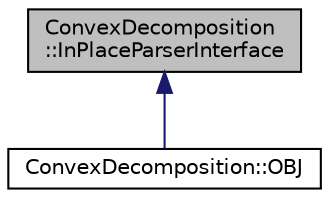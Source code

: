 digraph "ConvexDecomposition::InPlaceParserInterface"
{
  edge [fontname="Helvetica",fontsize="10",labelfontname="Helvetica",labelfontsize="10"];
  node [fontname="Helvetica",fontsize="10",shape=record];
  Node1 [label="ConvexDecomposition\l::InPlaceParserInterface",height=0.2,width=0.4,color="black", fillcolor="grey75", style="filled", fontcolor="black"];
  Node1 -> Node2 [dir="back",color="midnightblue",fontsize="10",style="solid",fontname="Helvetica"];
  Node2 [label="ConvexDecomposition::OBJ",height=0.2,width=0.4,color="black", fillcolor="white", style="filled",URL="$class_convex_decomposition_1_1_o_b_j.html"];
}
